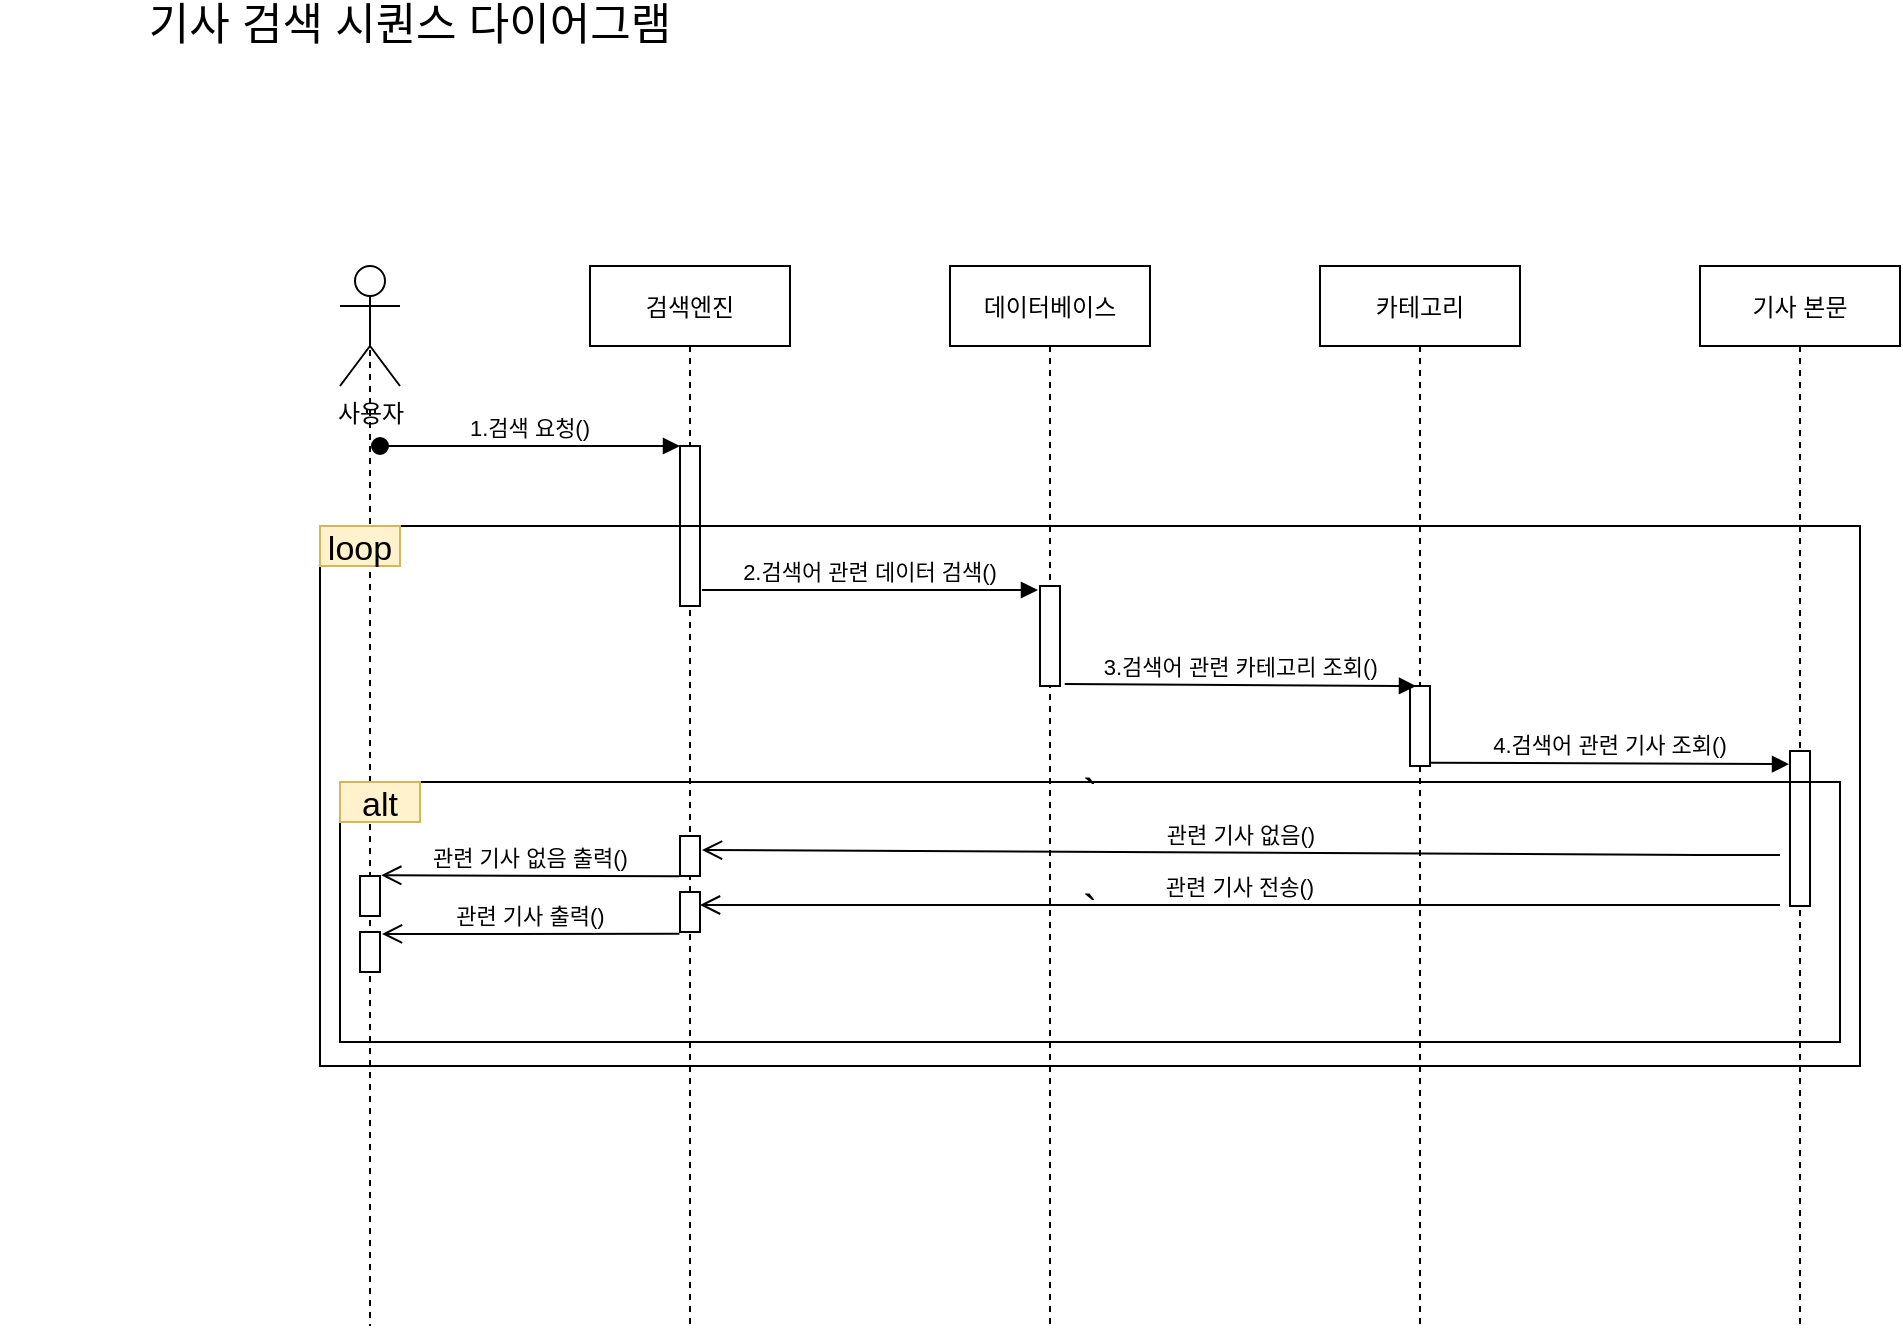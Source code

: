 <mxfile version="14.6.13" type="github">
  <diagram id="kgpKYQtTHZ0yAKxKKP6v" name="Page-1">
    <mxGraphModel dx="1240" dy="689" grid="1" gridSize="10" guides="1" tooltips="1" connect="1" arrows="1" fold="1" page="1" pageScale="1" pageWidth="850" pageHeight="1100" math="0" shadow="0">
      <root>
        <mxCell id="0" />
        <mxCell id="1" parent="0" />
        <mxCell id="3nuBFxr9cyL0pnOWT2aG-1" value="검색엔진" style="shape=umlLifeline;perimeter=lifelinePerimeter;container=1;collapsible=0;recursiveResize=0;rounded=0;shadow=0;strokeWidth=1;" parent="1" vertex="1">
          <mxGeometry x="305" y="150" width="100" height="530" as="geometry" />
        </mxCell>
        <mxCell id="3nuBFxr9cyL0pnOWT2aG-3" value="1.검색 요청()" style="verticalAlign=bottom;startArrow=oval;endArrow=block;startSize=8;shadow=0;strokeWidth=1;" parent="3nuBFxr9cyL0pnOWT2aG-1" edge="1">
          <mxGeometry relative="1" as="geometry">
            <mxPoint x="-105" y="90" as="sourcePoint" />
            <mxPoint x="45" y="90" as="targetPoint" />
          </mxGeometry>
        </mxCell>
        <mxCell id="3nuBFxr9cyL0pnOWT2aG-4" value="" style="points=[];perimeter=orthogonalPerimeter;rounded=0;shadow=0;strokeWidth=1;" parent="3nuBFxr9cyL0pnOWT2aG-1" vertex="1">
          <mxGeometry x="45" y="90" width="10" height="80" as="geometry" />
        </mxCell>
        <mxCell id="3nuBFxr9cyL0pnOWT2aG-5" value="데이터베이스" style="shape=umlLifeline;perimeter=lifelinePerimeter;container=1;collapsible=0;recursiveResize=0;rounded=0;shadow=0;strokeWidth=1;" parent="1" vertex="1">
          <mxGeometry x="485" y="150" width="100" height="530" as="geometry" />
        </mxCell>
        <mxCell id="3nuBFxr9cyL0pnOWT2aG-6" value="" style="points=[];perimeter=orthogonalPerimeter;rounded=0;shadow=0;strokeWidth=1;" parent="3nuBFxr9cyL0pnOWT2aG-5" vertex="1">
          <mxGeometry x="45" y="160" width="10" height="50" as="geometry" />
        </mxCell>
        <mxCell id="3nuBFxr9cyL0pnOWT2aG-7" value="관련 기사 없음()" style="verticalAlign=bottom;endArrow=open;endSize=8;shadow=0;strokeWidth=1;entryX=1.1;entryY=0.35;entryDx=0;entryDy=0;entryPerimeter=0;" parent="1" target="J9sbdPu713ZiHPTOeTHX-22" edge="1">
          <mxGeometry relative="1" as="geometry">
            <mxPoint x="780" y="444.5" as="targetPoint" />
            <mxPoint x="900" y="444.5" as="sourcePoint" />
            <Array as="points">
              <mxPoint x="870" y="444.5" />
            </Array>
          </mxGeometry>
        </mxCell>
        <mxCell id="3nuBFxr9cyL0pnOWT2aG-8" value="2.검색어 관련 데이터 검색()" style="verticalAlign=bottom;endArrow=block;entryX=-0.1;entryY=0.04;shadow=0;strokeWidth=1;entryDx=0;entryDy=0;entryPerimeter=0;" parent="1" target="3nuBFxr9cyL0pnOWT2aG-6" edge="1">
          <mxGeometry relative="1" as="geometry">
            <mxPoint x="361" y="312" as="sourcePoint" />
          </mxGeometry>
        </mxCell>
        <mxCell id="J9sbdPu713ZiHPTOeTHX-3" value="기사 검색 시퀀스 다이어그램" style="text;html=1;strokeColor=none;fillColor=none;align=center;verticalAlign=middle;whiteSpace=wrap;rounded=0;strokeWidth=1;fontSize=22;" vertex="1" parent="1">
          <mxGeometry x="10" y="20" width="410" height="20" as="geometry" />
        </mxCell>
        <mxCell id="J9sbdPu713ZiHPTOeTHX-11" style="edgeStyle=orthogonalEdgeStyle;rounded=0;orthogonalLoop=1;jettySize=auto;html=1;exitX=0.5;exitY=0.5;exitDx=0;exitDy=0;exitPerimeter=0;fontSize=22;endArrow=none;endFill=0;dashed=1;startArrow=none;" edge="1" parent="1" source="J9sbdPu713ZiHPTOeTHX-31">
          <mxGeometry relative="1" as="geometry">
            <mxPoint x="195" y="680" as="targetPoint" />
            <Array as="points">
              <mxPoint x="195" y="510" />
            </Array>
          </mxGeometry>
        </mxCell>
        <mxCell id="J9sbdPu713ZiHPTOeTHX-1" value="사용자" style="shape=umlActor;verticalLabelPosition=bottom;verticalAlign=top;html=1;outlineConnect=0;" vertex="1" parent="1">
          <mxGeometry x="180" y="150" width="30" height="60" as="geometry" />
        </mxCell>
        <mxCell id="J9sbdPu713ZiHPTOeTHX-10" style="edgeStyle=orthogonalEdgeStyle;rounded=0;orthogonalLoop=1;jettySize=auto;html=1;exitX=0.5;exitY=0.5;exitDx=0;exitDy=0;exitPerimeter=0;entryX=0.5;entryY=0.5;entryDx=0;entryDy=0;entryPerimeter=0;fontSize=22;" edge="1" parent="1" source="J9sbdPu713ZiHPTOeTHX-1" target="J9sbdPu713ZiHPTOeTHX-1">
          <mxGeometry relative="1" as="geometry" />
        </mxCell>
        <mxCell id="J9sbdPu713ZiHPTOeTHX-14" value="카테고리" style="shape=umlLifeline;perimeter=lifelinePerimeter;container=1;collapsible=0;recursiveResize=0;rounded=0;shadow=0;strokeWidth=1;" vertex="1" parent="1">
          <mxGeometry x="670" y="150" width="100" height="530" as="geometry" />
        </mxCell>
        <mxCell id="J9sbdPu713ZiHPTOeTHX-15" value="" style="points=[];perimeter=orthogonalPerimeter;rounded=0;shadow=0;strokeWidth=1;" vertex="1" parent="J9sbdPu713ZiHPTOeTHX-14">
          <mxGeometry x="45" y="210" width="10" height="40" as="geometry" />
        </mxCell>
        <mxCell id="J9sbdPu713ZiHPTOeTHX-16" value="기사 본문" style="shape=umlLifeline;perimeter=lifelinePerimeter;container=1;collapsible=0;recursiveResize=0;rounded=0;shadow=0;strokeWidth=1;" vertex="1" parent="1">
          <mxGeometry x="860" y="150" width="100" height="530" as="geometry" />
        </mxCell>
        <mxCell id="J9sbdPu713ZiHPTOeTHX-17" value="" style="points=[];perimeter=orthogonalPerimeter;rounded=0;shadow=0;strokeWidth=1;" vertex="1" parent="J9sbdPu713ZiHPTOeTHX-16">
          <mxGeometry x="45" y="242.5" width="10" height="77.5" as="geometry" />
        </mxCell>
        <mxCell id="J9sbdPu713ZiHPTOeTHX-18" value="3.검색어 관련 카테고리 조회()" style="verticalAlign=bottom;endArrow=block;entryX=0.3;entryY=0;shadow=0;strokeWidth=1;entryDx=0;entryDy=0;entryPerimeter=0;exitX=1.238;exitY=0.981;exitDx=0;exitDy=0;exitPerimeter=0;" edge="1" parent="1" source="3nuBFxr9cyL0pnOWT2aG-6" target="J9sbdPu713ZiHPTOeTHX-15">
          <mxGeometry relative="1" as="geometry">
            <mxPoint x="550" y="270" as="sourcePoint" />
            <mxPoint x="718" y="270" as="targetPoint" />
          </mxGeometry>
        </mxCell>
        <mxCell id="J9sbdPu713ZiHPTOeTHX-19" value="4.검색어 관련 기사 조회()" style="verticalAlign=bottom;endArrow=block;shadow=0;strokeWidth=1;entryX=-0.048;entryY=0.085;entryDx=0;entryDy=0;entryPerimeter=0;exitX=1;exitY=0.958;exitDx=0;exitDy=0;exitPerimeter=0;" edge="1" parent="1" source="J9sbdPu713ZiHPTOeTHX-15" target="J9sbdPu713ZiHPTOeTHX-17">
          <mxGeometry relative="1" as="geometry">
            <mxPoint x="740" y="399" as="sourcePoint" />
            <mxPoint x="889" y="267.5" as="targetPoint" />
            <Array as="points" />
          </mxGeometry>
        </mxCell>
        <mxCell id="J9sbdPu713ZiHPTOeTHX-22" value="" style="points=[];perimeter=orthogonalPerimeter;rounded=0;shadow=0;strokeWidth=1;" vertex="1" parent="1">
          <mxGeometry x="350" y="435" width="10" height="20" as="geometry" />
        </mxCell>
        <mxCell id="J9sbdPu713ZiHPTOeTHX-24" value="" style="points=[];perimeter=orthogonalPerimeter;rounded=0;shadow=0;strokeWidth=1;" vertex="1" parent="1">
          <mxGeometry x="350" y="463" width="10" height="20" as="geometry" />
        </mxCell>
        <mxCell id="J9sbdPu713ZiHPTOeTHX-25" value="관련 기사 전송()" style="verticalAlign=bottom;endArrow=open;endSize=8;shadow=0;strokeWidth=1;" edge="1" parent="1" target="J9sbdPu713ZiHPTOeTHX-24">
          <mxGeometry relative="1" as="geometry">
            <mxPoint x="544" y="468.0" as="targetPoint" />
            <mxPoint x="900" y="469.5" as="sourcePoint" />
            <Array as="points">
              <mxPoint x="870" y="469.5" />
            </Array>
          </mxGeometry>
        </mxCell>
        <mxCell id="J9sbdPu713ZiHPTOeTHX-27" value="`" style="rounded=0;whiteSpace=wrap;html=1;fontSize=22;strokeWidth=1;fillColor=none;" vertex="1" parent="1">
          <mxGeometry x="170" y="280" width="770" height="270" as="geometry" />
        </mxCell>
        <mxCell id="J9sbdPu713ZiHPTOeTHX-31" value="" style="points=[];perimeter=orthogonalPerimeter;rounded=0;shadow=0;strokeWidth=1;" vertex="1" parent="1">
          <mxGeometry x="190" y="483" width="10" height="20" as="geometry" />
        </mxCell>
        <mxCell id="J9sbdPu713ZiHPTOeTHX-32" value="" style="edgeStyle=orthogonalEdgeStyle;rounded=0;orthogonalLoop=1;jettySize=auto;html=1;exitX=0.5;exitY=0.5;exitDx=0;exitDy=0;exitPerimeter=0;fontSize=22;endArrow=none;endFill=0;dashed=1;startArrow=none;" edge="1" parent="1" source="J9sbdPu713ZiHPTOeTHX-28" target="J9sbdPu713ZiHPTOeTHX-31">
          <mxGeometry relative="1" as="geometry">
            <mxPoint x="195" y="680" as="targetPoint" />
            <mxPoint x="195" y="180" as="sourcePoint" />
            <Array as="points">
              <mxPoint x="195" y="290" />
            </Array>
          </mxGeometry>
        </mxCell>
        <mxCell id="J9sbdPu713ZiHPTOeTHX-36" value="관련 기사 없음 출력()" style="verticalAlign=bottom;endArrow=open;endSize=8;shadow=0;strokeWidth=1;entryX=1.063;entryY=-0.02;entryDx=0;entryDy=0;entryPerimeter=0;exitX=-0.028;exitY=1.006;exitDx=0;exitDy=0;exitPerimeter=0;" edge="1" parent="1" source="J9sbdPu713ZiHPTOeTHX-22" target="J9sbdPu713ZiHPTOeTHX-37">
          <mxGeometry relative="1" as="geometry">
            <mxPoint x="220" y="454.43" as="targetPoint" />
            <mxPoint x="350" y="454" as="sourcePoint" />
            <Array as="points" />
          </mxGeometry>
        </mxCell>
        <mxCell id="J9sbdPu713ZiHPTOeTHX-37" value="" style="points=[];perimeter=orthogonalPerimeter;rounded=0;shadow=0;strokeWidth=1;" vertex="1" parent="1">
          <mxGeometry x="190" y="455" width="10" height="20" as="geometry" />
        </mxCell>
        <mxCell id="J9sbdPu713ZiHPTOeTHX-38" value="관련 기사 출력()" style="verticalAlign=bottom;endArrow=open;endSize=8;shadow=0;strokeWidth=1;exitX=-0.029;exitY=1.043;exitDx=0;exitDy=0;exitPerimeter=0;" edge="1" parent="1" source="J9sbdPu713ZiHPTOeTHX-24">
          <mxGeometry relative="1" as="geometry">
            <mxPoint x="201" y="484" as="targetPoint" />
            <mxPoint x="350" y="493.23" as="sourcePoint" />
            <Array as="points" />
          </mxGeometry>
        </mxCell>
        <mxCell id="J9sbdPu713ZiHPTOeTHX-28" value="&lt;font style=&quot;font-size: 17px&quot;&gt;loop&lt;/font&gt;" style="text;html=1;strokeColor=#d6b656;fillColor=#fff2cc;align=center;verticalAlign=middle;whiteSpace=wrap;rounded=0;fontSize=22;" vertex="1" parent="1">
          <mxGeometry x="170" y="280" width="40" height="20" as="geometry" />
        </mxCell>
        <mxCell id="J9sbdPu713ZiHPTOeTHX-40" value="" style="edgeStyle=orthogonalEdgeStyle;rounded=0;orthogonalLoop=1;jettySize=auto;html=1;exitX=0.5;exitY=0.5;exitDx=0;exitDy=0;exitPerimeter=0;fontSize=22;endArrow=none;endFill=0;dashed=1;" edge="1" parent="1" source="J9sbdPu713ZiHPTOeTHX-1" target="J9sbdPu713ZiHPTOeTHX-28">
          <mxGeometry relative="1" as="geometry">
            <mxPoint x="195" y="483" as="targetPoint" />
            <mxPoint x="195" y="180" as="sourcePoint" />
            <Array as="points">
              <mxPoint x="195" y="260" />
              <mxPoint x="195" y="260" />
            </Array>
          </mxGeometry>
        </mxCell>
        <mxCell id="J9sbdPu713ZiHPTOeTHX-41" value="`" style="rounded=0;whiteSpace=wrap;html=1;fontSize=22;strokeWidth=1;fillColor=none;" vertex="1" parent="1">
          <mxGeometry x="180" y="408" width="750" height="130" as="geometry" />
        </mxCell>
        <mxCell id="J9sbdPu713ZiHPTOeTHX-42" value="&lt;span style=&quot;font-size: 17px&quot;&gt;alt&lt;/span&gt;" style="text;html=1;strokeColor=#d6b656;fillColor=#fff2cc;align=center;verticalAlign=middle;whiteSpace=wrap;rounded=0;fontSize=22;" vertex="1" parent="1">
          <mxGeometry x="180" y="408" width="40" height="20" as="geometry" />
        </mxCell>
      </root>
    </mxGraphModel>
  </diagram>
</mxfile>
